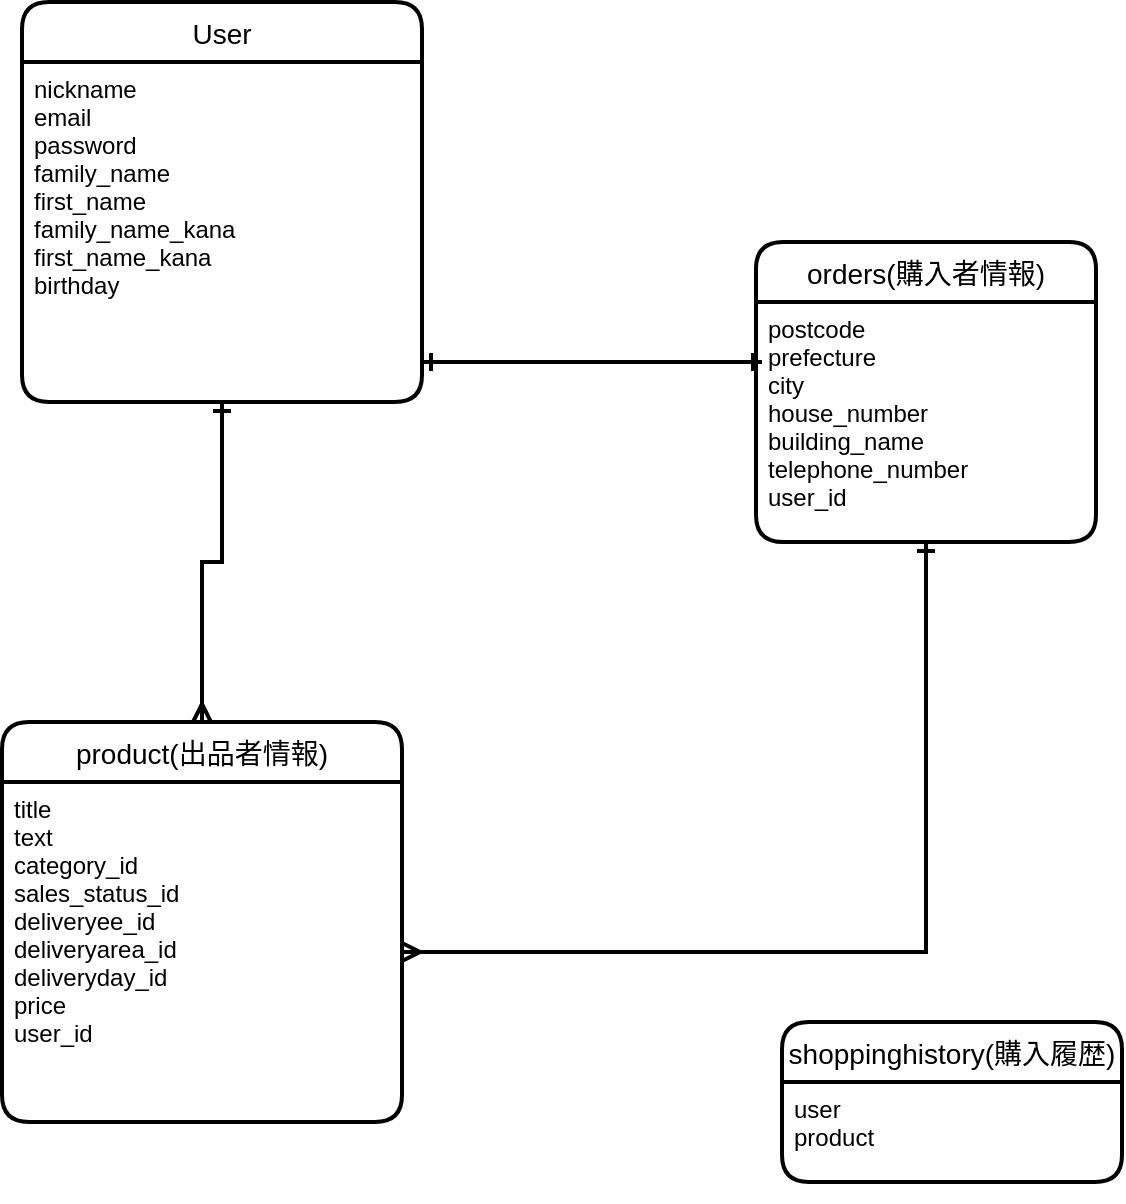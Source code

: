 <mxfile version="13.6.5">
    <diagram id="W1kFi4G8iuPFWtpWXeOg" name="ページ1">
        <mxGraphModel dx="627" dy="739" grid="1" gridSize="10" guides="1" tooltips="1" connect="1" arrows="1" fold="1" page="1" pageScale="1" pageWidth="827" pageHeight="1169" math="0" shadow="0">
            <root>
                <object label="" User="e-mail" id="0">
                    <mxCell/>
                </object>
                <mxCell id="1" parent="0"/>
                <mxCell id="99" style="edgeStyle=orthogonalEdgeStyle;rounded=0;orthogonalLoop=1;jettySize=auto;html=1;entryX=0.5;entryY=0;entryDx=0;entryDy=0;startArrow=ERone;startFill=0;endArrow=ERmany;endFill=0;strokeColor=#000000;strokeWidth=2;fontFamily=Helvetica;fontSize=13;" parent="1" source="74" target="80" edge="1">
                    <mxGeometry relative="1" as="geometry"/>
                </mxCell>
                <object label="User" id="74">
                    <mxCell style="swimlane;childLayout=stackLayout;horizontal=1;startSize=30;horizontalStack=0;rounded=1;fontSize=14;fontStyle=0;strokeWidth=2;resizeParent=0;resizeLast=1;shadow=0;dashed=0;align=center;fontFamily=Helvetica;" parent="1" vertex="1">
                        <mxGeometry x="40" y="20" width="200" height="200" as="geometry">
                            <mxRectangle x="40" y="80" width="70" height="30" as="alternateBounds"/>
                        </mxGeometry>
                    </mxCell>
                </object>
                <mxCell id="75" value="nickname&#10;email&#10;password&#10;family_name&#10;first_name&#10;family_name_kana&#10;first_name_kana&#10;birthday&#10;&#10;" style="align=left;strokeColor=none;fillColor=none;spacingLeft=4;fontSize=12;verticalAlign=top;resizable=0;rotatable=0;part=1;" parent="74" vertex="1">
                    <mxGeometry y="30" width="200" height="170" as="geometry"/>
                </mxCell>
                <mxCell id="96" style="edgeStyle=orthogonalEdgeStyle;rounded=0;orthogonalLoop=1;jettySize=auto;html=1;exitX=1;exitY=0.25;exitDx=0;exitDy=0;fontFamily=Helvetica;fontSize=13;startArrow=ERone;startFill=0;endArrow=ERone;endFill=0;strokeWidth=2;" parent="1" edge="1">
                    <mxGeometry relative="1" as="geometry">
                        <mxPoint x="410" y="200" as="targetPoint"/>
                        <mxPoint x="240" y="200" as="sourcePoint"/>
                        <Array as="points">
                            <mxPoint x="260" y="200"/>
                            <mxPoint x="260" y="200"/>
                        </Array>
                    </mxGeometry>
                </mxCell>
                <object label="orders(購入者情報)" id="84">
                    <mxCell style="swimlane;childLayout=stackLayout;horizontal=1;startSize=30;horizontalStack=0;rounded=1;fontSize=14;fontStyle=0;strokeWidth=2;resizeParent=0;resizeLast=1;shadow=0;dashed=0;align=center;fontFamily=Helvetica;" parent="1" vertex="1">
                        <mxGeometry x="407" y="140" width="170" height="150" as="geometry">
                            <mxRectangle x="40" y="80" width="70" height="30" as="alternateBounds"/>
                        </mxGeometry>
                    </mxCell>
                </object>
                <mxCell id="85" value="postcode&#10;prefecture&#10;city&#10;house_number&#10;building_name&#10;telephone_number&#10;user_id" style="align=left;strokeColor=none;fillColor=none;spacingLeft=4;fontSize=12;verticalAlign=top;resizable=0;rotatable=0;part=1;" parent="84" vertex="1">
                    <mxGeometry y="30" width="170" height="120" as="geometry"/>
                </mxCell>
                <mxCell id="113" style="edgeStyle=orthogonalEdgeStyle;rounded=0;orthogonalLoop=1;jettySize=auto;html=1;exitX=0.5;exitY=1;exitDx=0;exitDy=0;startArrow=ERmany;startFill=0;endArrow=ERone;endFill=0;strokeColor=#000000;strokeWidth=2;fontFamily=Helvetica;fontSize=13;" edge="1" parent="84" source="85" target="85">
                    <mxGeometry relative="1" as="geometry"/>
                </mxCell>
                <object label="product(出品者情報)" id="80">
                    <mxCell style="swimlane;childLayout=stackLayout;horizontal=1;startSize=30;horizontalStack=0;rounded=1;fontSize=14;fontStyle=0;strokeWidth=2;resizeParent=0;resizeLast=1;shadow=0;dashed=0;align=center;fontFamily=Helvetica;" parent="1" vertex="1">
                        <mxGeometry x="30" y="380" width="200" height="200" as="geometry">
                            <mxRectangle x="40" y="80" width="70" height="30" as="alternateBounds"/>
                        </mxGeometry>
                    </mxCell>
                </object>
                <mxCell id="81" value="title&#10;text&#10;category_id&#10;sales_status_id&#10;deliveryee_id&#10;deliveryarea_id&#10;deliveryday_id&#10;price&#10;user_id" style="align=left;strokeColor=none;fillColor=none;spacingLeft=4;fontSize=12;verticalAlign=top;resizable=0;rotatable=0;part=1;" parent="80" vertex="1">
                    <mxGeometry y="30" width="200" height="170" as="geometry"/>
                </mxCell>
                <mxCell id="115" style="edgeStyle=orthogonalEdgeStyle;rounded=0;orthogonalLoop=1;jettySize=auto;html=1;exitX=1;exitY=0.5;exitDx=0;exitDy=0;entryX=0.5;entryY=1;entryDx=0;entryDy=0;startArrow=ERmany;startFill=0;endArrow=ERone;endFill=0;strokeColor=#000000;strokeWidth=2;fontFamily=Helvetica;fontSize=13;" edge="1" parent="1" source="81" target="85">
                    <mxGeometry relative="1" as="geometry"/>
                </mxCell>
                <object label="shoppinghistory(購入履歴)" id="118">
                    <mxCell style="swimlane;childLayout=stackLayout;horizontal=1;startSize=30;horizontalStack=0;rounded=1;fontSize=14;fontStyle=0;strokeWidth=2;resizeParent=0;resizeLast=1;shadow=0;dashed=0;align=center;fontFamily=Helvetica;" vertex="1" parent="1">
                        <mxGeometry x="420" y="530" width="170" height="80" as="geometry">
                            <mxRectangle x="40" y="80" width="70" height="30" as="alternateBounds"/>
                        </mxGeometry>
                    </mxCell>
                </object>
                <mxCell id="119" value="user&#10;product" style="align=left;strokeColor=none;fillColor=none;spacingLeft=4;fontSize=12;verticalAlign=top;resizable=0;rotatable=0;part=1;" vertex="1" parent="118">
                    <mxGeometry y="30" width="170" height="50" as="geometry"/>
                </mxCell>
                <mxCell id="120" style="edgeStyle=orthogonalEdgeStyle;rounded=0;orthogonalLoop=1;jettySize=auto;html=1;exitX=0.5;exitY=1;exitDx=0;exitDy=0;startArrow=ERmany;startFill=0;endArrow=ERone;endFill=0;strokeColor=#000000;strokeWidth=2;fontFamily=Helvetica;fontSize=13;" edge="1" parent="118" source="119" target="119">
                    <mxGeometry relative="1" as="geometry"/>
                </mxCell>
            </root>
        </mxGraphModel>
    </diagram>
</mxfile>